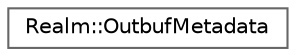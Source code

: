 digraph "Graphical Class Hierarchy"
{
 // LATEX_PDF_SIZE
  bgcolor="transparent";
  edge [fontname=Helvetica,fontsize=10,labelfontname=Helvetica,labelfontsize=10];
  node [fontname=Helvetica,fontsize=10,shape=box,height=0.2,width=0.4];
  rankdir="LR";
  Node0 [id="Node000000",label="Realm::OutbufMetadata",height=0.2,width=0.4,color="grey40", fillcolor="white", style="filled",URL="$classRealm_1_1OutbufMetadata.html",tooltip=" "];
}
